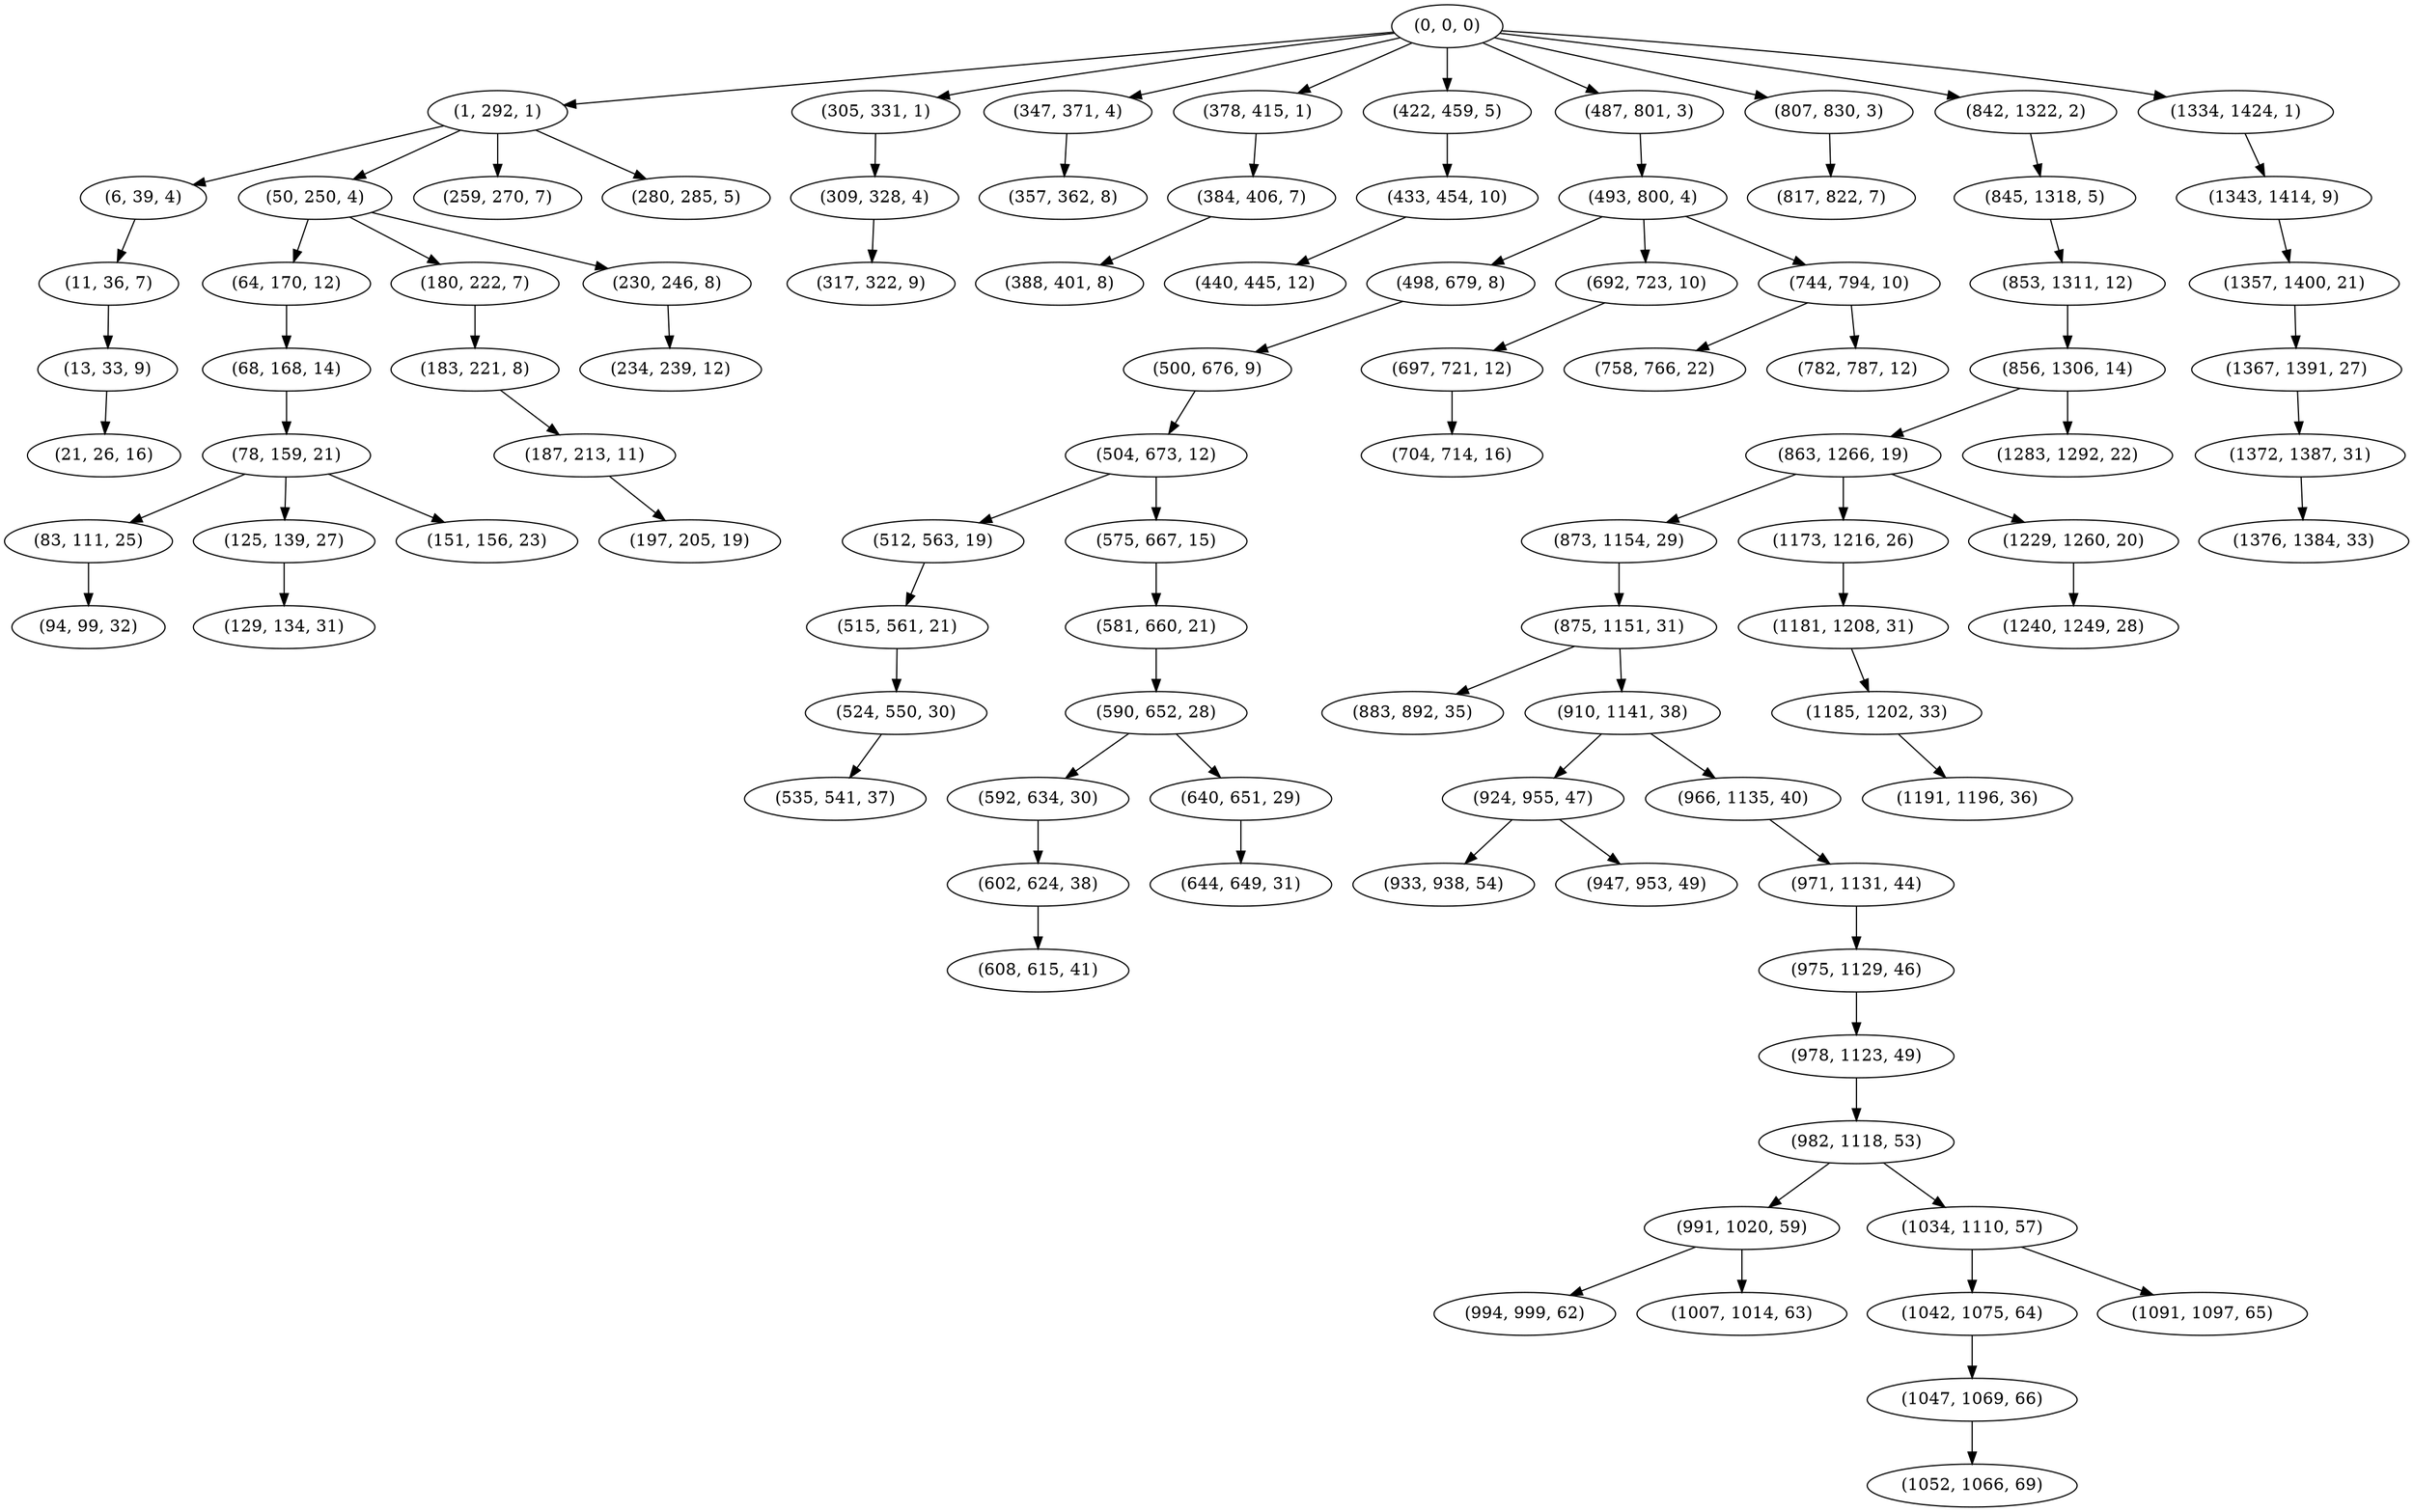 digraph tree {
    "(0, 0, 0)";
    "(1, 292, 1)";
    "(6, 39, 4)";
    "(11, 36, 7)";
    "(13, 33, 9)";
    "(21, 26, 16)";
    "(50, 250, 4)";
    "(64, 170, 12)";
    "(68, 168, 14)";
    "(78, 159, 21)";
    "(83, 111, 25)";
    "(94, 99, 32)";
    "(125, 139, 27)";
    "(129, 134, 31)";
    "(151, 156, 23)";
    "(180, 222, 7)";
    "(183, 221, 8)";
    "(187, 213, 11)";
    "(197, 205, 19)";
    "(230, 246, 8)";
    "(234, 239, 12)";
    "(259, 270, 7)";
    "(280, 285, 5)";
    "(305, 331, 1)";
    "(309, 328, 4)";
    "(317, 322, 9)";
    "(347, 371, 4)";
    "(357, 362, 8)";
    "(378, 415, 1)";
    "(384, 406, 7)";
    "(388, 401, 8)";
    "(422, 459, 5)";
    "(433, 454, 10)";
    "(440, 445, 12)";
    "(487, 801, 3)";
    "(493, 800, 4)";
    "(498, 679, 8)";
    "(500, 676, 9)";
    "(504, 673, 12)";
    "(512, 563, 19)";
    "(515, 561, 21)";
    "(524, 550, 30)";
    "(535, 541, 37)";
    "(575, 667, 15)";
    "(581, 660, 21)";
    "(590, 652, 28)";
    "(592, 634, 30)";
    "(602, 624, 38)";
    "(608, 615, 41)";
    "(640, 651, 29)";
    "(644, 649, 31)";
    "(692, 723, 10)";
    "(697, 721, 12)";
    "(704, 714, 16)";
    "(744, 794, 10)";
    "(758, 766, 22)";
    "(782, 787, 12)";
    "(807, 830, 3)";
    "(817, 822, 7)";
    "(842, 1322, 2)";
    "(845, 1318, 5)";
    "(853, 1311, 12)";
    "(856, 1306, 14)";
    "(863, 1266, 19)";
    "(873, 1154, 29)";
    "(875, 1151, 31)";
    "(883, 892, 35)";
    "(910, 1141, 38)";
    "(924, 955, 47)";
    "(933, 938, 54)";
    "(947, 953, 49)";
    "(966, 1135, 40)";
    "(971, 1131, 44)";
    "(975, 1129, 46)";
    "(978, 1123, 49)";
    "(982, 1118, 53)";
    "(991, 1020, 59)";
    "(994, 999, 62)";
    "(1007, 1014, 63)";
    "(1034, 1110, 57)";
    "(1042, 1075, 64)";
    "(1047, 1069, 66)";
    "(1052, 1066, 69)";
    "(1091, 1097, 65)";
    "(1173, 1216, 26)";
    "(1181, 1208, 31)";
    "(1185, 1202, 33)";
    "(1191, 1196, 36)";
    "(1229, 1260, 20)";
    "(1240, 1249, 28)";
    "(1283, 1292, 22)";
    "(1334, 1424, 1)";
    "(1343, 1414, 9)";
    "(1357, 1400, 21)";
    "(1367, 1391, 27)";
    "(1372, 1387, 31)";
    "(1376, 1384, 33)";
    "(0, 0, 0)" -> "(1, 292, 1)";
    "(0, 0, 0)" -> "(305, 331, 1)";
    "(0, 0, 0)" -> "(347, 371, 4)";
    "(0, 0, 0)" -> "(378, 415, 1)";
    "(0, 0, 0)" -> "(422, 459, 5)";
    "(0, 0, 0)" -> "(487, 801, 3)";
    "(0, 0, 0)" -> "(807, 830, 3)";
    "(0, 0, 0)" -> "(842, 1322, 2)";
    "(0, 0, 0)" -> "(1334, 1424, 1)";
    "(1, 292, 1)" -> "(6, 39, 4)";
    "(1, 292, 1)" -> "(50, 250, 4)";
    "(1, 292, 1)" -> "(259, 270, 7)";
    "(1, 292, 1)" -> "(280, 285, 5)";
    "(6, 39, 4)" -> "(11, 36, 7)";
    "(11, 36, 7)" -> "(13, 33, 9)";
    "(13, 33, 9)" -> "(21, 26, 16)";
    "(50, 250, 4)" -> "(64, 170, 12)";
    "(50, 250, 4)" -> "(180, 222, 7)";
    "(50, 250, 4)" -> "(230, 246, 8)";
    "(64, 170, 12)" -> "(68, 168, 14)";
    "(68, 168, 14)" -> "(78, 159, 21)";
    "(78, 159, 21)" -> "(83, 111, 25)";
    "(78, 159, 21)" -> "(125, 139, 27)";
    "(78, 159, 21)" -> "(151, 156, 23)";
    "(83, 111, 25)" -> "(94, 99, 32)";
    "(125, 139, 27)" -> "(129, 134, 31)";
    "(180, 222, 7)" -> "(183, 221, 8)";
    "(183, 221, 8)" -> "(187, 213, 11)";
    "(187, 213, 11)" -> "(197, 205, 19)";
    "(230, 246, 8)" -> "(234, 239, 12)";
    "(305, 331, 1)" -> "(309, 328, 4)";
    "(309, 328, 4)" -> "(317, 322, 9)";
    "(347, 371, 4)" -> "(357, 362, 8)";
    "(378, 415, 1)" -> "(384, 406, 7)";
    "(384, 406, 7)" -> "(388, 401, 8)";
    "(422, 459, 5)" -> "(433, 454, 10)";
    "(433, 454, 10)" -> "(440, 445, 12)";
    "(487, 801, 3)" -> "(493, 800, 4)";
    "(493, 800, 4)" -> "(498, 679, 8)";
    "(493, 800, 4)" -> "(692, 723, 10)";
    "(493, 800, 4)" -> "(744, 794, 10)";
    "(498, 679, 8)" -> "(500, 676, 9)";
    "(500, 676, 9)" -> "(504, 673, 12)";
    "(504, 673, 12)" -> "(512, 563, 19)";
    "(504, 673, 12)" -> "(575, 667, 15)";
    "(512, 563, 19)" -> "(515, 561, 21)";
    "(515, 561, 21)" -> "(524, 550, 30)";
    "(524, 550, 30)" -> "(535, 541, 37)";
    "(575, 667, 15)" -> "(581, 660, 21)";
    "(581, 660, 21)" -> "(590, 652, 28)";
    "(590, 652, 28)" -> "(592, 634, 30)";
    "(590, 652, 28)" -> "(640, 651, 29)";
    "(592, 634, 30)" -> "(602, 624, 38)";
    "(602, 624, 38)" -> "(608, 615, 41)";
    "(640, 651, 29)" -> "(644, 649, 31)";
    "(692, 723, 10)" -> "(697, 721, 12)";
    "(697, 721, 12)" -> "(704, 714, 16)";
    "(744, 794, 10)" -> "(758, 766, 22)";
    "(744, 794, 10)" -> "(782, 787, 12)";
    "(807, 830, 3)" -> "(817, 822, 7)";
    "(842, 1322, 2)" -> "(845, 1318, 5)";
    "(845, 1318, 5)" -> "(853, 1311, 12)";
    "(853, 1311, 12)" -> "(856, 1306, 14)";
    "(856, 1306, 14)" -> "(863, 1266, 19)";
    "(856, 1306, 14)" -> "(1283, 1292, 22)";
    "(863, 1266, 19)" -> "(873, 1154, 29)";
    "(863, 1266, 19)" -> "(1173, 1216, 26)";
    "(863, 1266, 19)" -> "(1229, 1260, 20)";
    "(873, 1154, 29)" -> "(875, 1151, 31)";
    "(875, 1151, 31)" -> "(883, 892, 35)";
    "(875, 1151, 31)" -> "(910, 1141, 38)";
    "(910, 1141, 38)" -> "(924, 955, 47)";
    "(910, 1141, 38)" -> "(966, 1135, 40)";
    "(924, 955, 47)" -> "(933, 938, 54)";
    "(924, 955, 47)" -> "(947, 953, 49)";
    "(966, 1135, 40)" -> "(971, 1131, 44)";
    "(971, 1131, 44)" -> "(975, 1129, 46)";
    "(975, 1129, 46)" -> "(978, 1123, 49)";
    "(978, 1123, 49)" -> "(982, 1118, 53)";
    "(982, 1118, 53)" -> "(991, 1020, 59)";
    "(982, 1118, 53)" -> "(1034, 1110, 57)";
    "(991, 1020, 59)" -> "(994, 999, 62)";
    "(991, 1020, 59)" -> "(1007, 1014, 63)";
    "(1034, 1110, 57)" -> "(1042, 1075, 64)";
    "(1034, 1110, 57)" -> "(1091, 1097, 65)";
    "(1042, 1075, 64)" -> "(1047, 1069, 66)";
    "(1047, 1069, 66)" -> "(1052, 1066, 69)";
    "(1173, 1216, 26)" -> "(1181, 1208, 31)";
    "(1181, 1208, 31)" -> "(1185, 1202, 33)";
    "(1185, 1202, 33)" -> "(1191, 1196, 36)";
    "(1229, 1260, 20)" -> "(1240, 1249, 28)";
    "(1334, 1424, 1)" -> "(1343, 1414, 9)";
    "(1343, 1414, 9)" -> "(1357, 1400, 21)";
    "(1357, 1400, 21)" -> "(1367, 1391, 27)";
    "(1367, 1391, 27)" -> "(1372, 1387, 31)";
    "(1372, 1387, 31)" -> "(1376, 1384, 33)";
}
